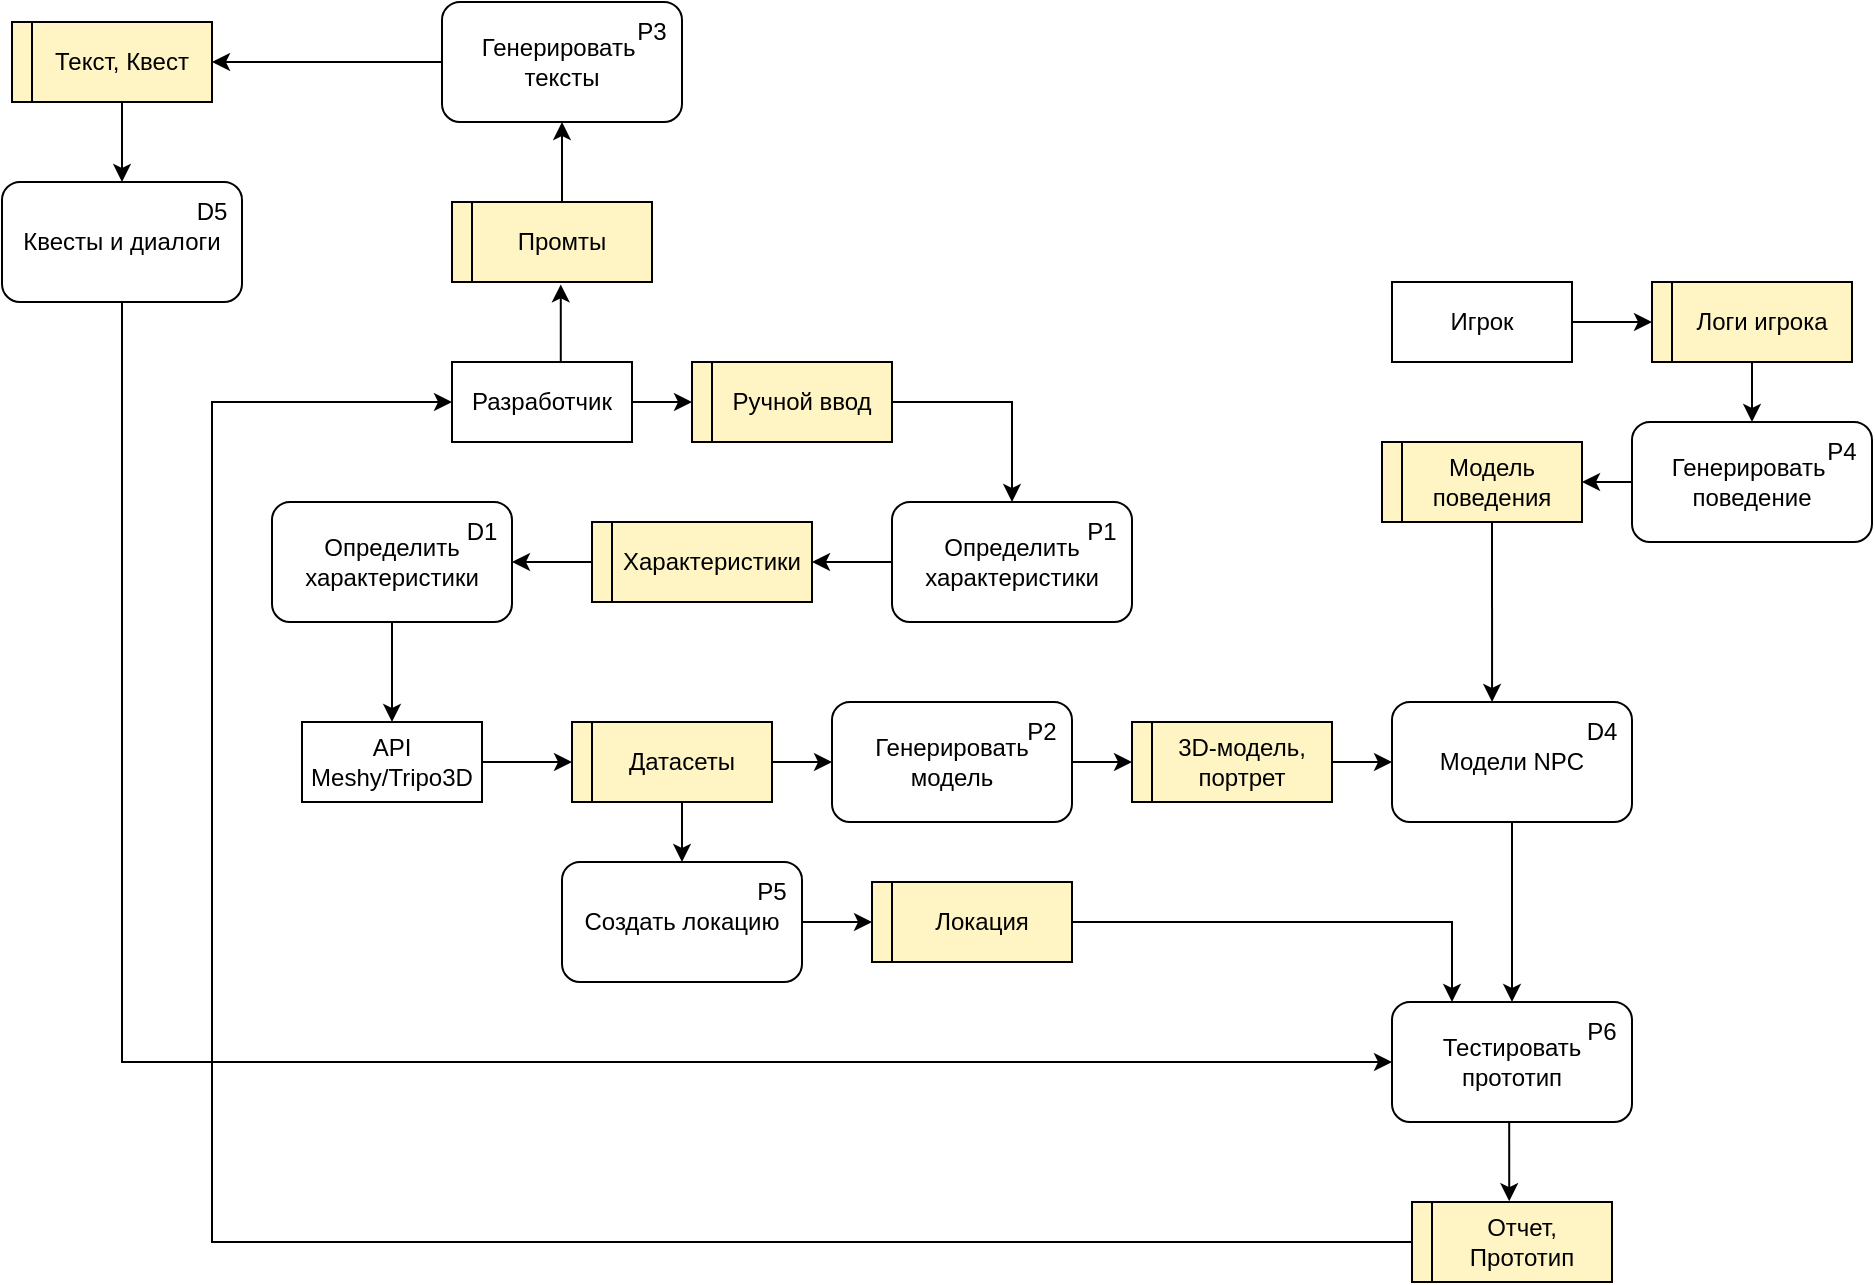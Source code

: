 <mxfile version="28.1.2">
  <diagram name="Страница — 1" id="PkdgsNBf1ezLcl4ztlIQ">
    <mxGraphModel dx="1855" dy="1780" grid="1" gridSize="10" guides="1" tooltips="1" connect="1" arrows="1" fold="1" page="1" pageScale="1" pageWidth="827" pageHeight="1169" math="0" shadow="0">
      <root>
        <mxCell id="0" />
        <mxCell id="1" parent="0" />
        <mxCell id="k6KHF1qkggBfMItFQ1Uw-4" style="edgeStyle=orthogonalEdgeStyle;rounded=0;orthogonalLoop=1;jettySize=auto;html=1;exitX=1;exitY=0.5;exitDx=0;exitDy=0;entryX=0;entryY=0.5;entryDx=0;entryDy=0;" edge="1" parent="1" source="k6KHF1qkggBfMItFQ1Uw-1">
          <mxGeometry relative="1" as="geometry">
            <mxPoint x="230" y="80" as="targetPoint" />
          </mxGeometry>
        </mxCell>
        <mxCell id="k6KHF1qkggBfMItFQ1Uw-1" value="Разработчик" style="rounded=0;whiteSpace=wrap;html=1;" vertex="1" parent="1">
          <mxGeometry x="110" y="60" width="90" height="40" as="geometry" />
        </mxCell>
        <mxCell id="k6KHF1qkggBfMItFQ1Uw-6" value="" style="rounded=0;whiteSpace=wrap;html=1;fillColor=#FFF4C3;" vertex="1" parent="1">
          <mxGeometry x="230" y="60" width="90" height="40" as="geometry" />
        </mxCell>
        <mxCell id="k6KHF1qkggBfMItFQ1Uw-9" style="edgeStyle=orthogonalEdgeStyle;rounded=0;orthogonalLoop=1;jettySize=auto;html=1;exitX=1;exitY=0.5;exitDx=0;exitDy=0;entryX=0.5;entryY=0;entryDx=0;entryDy=0;" edge="1" parent="1" source="k6KHF1qkggBfMItFQ1Uw-7" target="k6KHF1qkggBfMItFQ1Uw-8">
          <mxGeometry relative="1" as="geometry" />
        </mxCell>
        <mxCell id="k6KHF1qkggBfMItFQ1Uw-7" value="Ручной ввод" style="rounded=0;whiteSpace=wrap;html=1;fillColor=#FFF4C3;" vertex="1" parent="1">
          <mxGeometry x="240" y="60" width="90" height="40" as="geometry" />
        </mxCell>
        <mxCell id="k6KHF1qkggBfMItFQ1Uw-13" style="edgeStyle=orthogonalEdgeStyle;rounded=0;orthogonalLoop=1;jettySize=auto;html=1;exitX=0;exitY=0.5;exitDx=0;exitDy=0;entryX=1;entryY=0.5;entryDx=0;entryDy=0;" edge="1" parent="1" source="k6KHF1qkggBfMItFQ1Uw-8" target="k6KHF1qkggBfMItFQ1Uw-12">
          <mxGeometry relative="1" as="geometry" />
        </mxCell>
        <mxCell id="k6KHF1qkggBfMItFQ1Uw-8" value="Определить характеристики" style="rounded=1;whiteSpace=wrap;html=1;" vertex="1" parent="1">
          <mxGeometry x="330" y="130" width="120" height="60" as="geometry" />
        </mxCell>
        <mxCell id="k6KHF1qkggBfMItFQ1Uw-10" value="P1" style="text;html=1;align=center;verticalAlign=middle;whiteSpace=wrap;rounded=0;" vertex="1" parent="1">
          <mxGeometry x="420" y="130" width="30" height="30" as="geometry" />
        </mxCell>
        <mxCell id="k6KHF1qkggBfMItFQ1Uw-16" style="edgeStyle=orthogonalEdgeStyle;rounded=0;orthogonalLoop=1;jettySize=auto;html=1;exitX=0;exitY=0.5;exitDx=0;exitDy=0;entryX=1;entryY=0.5;entryDx=0;entryDy=0;" edge="1" parent="1" source="k6KHF1qkggBfMItFQ1Uw-11" target="k6KHF1qkggBfMItFQ1Uw-14">
          <mxGeometry relative="1" as="geometry" />
        </mxCell>
        <mxCell id="k6KHF1qkggBfMItFQ1Uw-11" value="" style="rounded=0;whiteSpace=wrap;html=1;fillColor=#FFF4C3;" vertex="1" parent="1">
          <mxGeometry x="180" y="140" width="90" height="40" as="geometry" />
        </mxCell>
        <mxCell id="k6KHF1qkggBfMItFQ1Uw-12" value="Характеристики" style="rounded=0;whiteSpace=wrap;html=1;fillColor=#FFF4C3;" vertex="1" parent="1">
          <mxGeometry x="190" y="140" width="100" height="40" as="geometry" />
        </mxCell>
        <mxCell id="k6KHF1qkggBfMItFQ1Uw-22" style="edgeStyle=orthogonalEdgeStyle;rounded=0;orthogonalLoop=1;jettySize=auto;html=1;exitX=0.5;exitY=1;exitDx=0;exitDy=0;entryX=0.5;entryY=0;entryDx=0;entryDy=0;" edge="1" parent="1" source="k6KHF1qkggBfMItFQ1Uw-14" target="k6KHF1qkggBfMItFQ1Uw-18">
          <mxGeometry relative="1" as="geometry" />
        </mxCell>
        <mxCell id="k6KHF1qkggBfMItFQ1Uw-14" value="Определить характеристики" style="rounded=1;whiteSpace=wrap;html=1;" vertex="1" parent="1">
          <mxGeometry x="20" y="130" width="120" height="60" as="geometry" />
        </mxCell>
        <mxCell id="k6KHF1qkggBfMItFQ1Uw-15" value="D1" style="text;html=1;align=center;verticalAlign=middle;whiteSpace=wrap;rounded=0;" vertex="1" parent="1">
          <mxGeometry x="110" y="130" width="30" height="30" as="geometry" />
        </mxCell>
        <mxCell id="k6KHF1qkggBfMItFQ1Uw-21" style="edgeStyle=orthogonalEdgeStyle;rounded=0;orthogonalLoop=1;jettySize=auto;html=1;exitX=1;exitY=0.5;exitDx=0;exitDy=0;entryX=0;entryY=0.5;entryDx=0;entryDy=0;" edge="1" parent="1" source="k6KHF1qkggBfMItFQ1Uw-18" target="k6KHF1qkggBfMItFQ1Uw-19">
          <mxGeometry relative="1" as="geometry" />
        </mxCell>
        <mxCell id="k6KHF1qkggBfMItFQ1Uw-18" value="API Meshy/Tripo3D" style="rounded=0;whiteSpace=wrap;html=1;" vertex="1" parent="1">
          <mxGeometry x="35" y="240" width="90" height="40" as="geometry" />
        </mxCell>
        <mxCell id="k6KHF1qkggBfMItFQ1Uw-19" value="" style="rounded=0;whiteSpace=wrap;html=1;fillColor=#FFF4C3;" vertex="1" parent="1">
          <mxGeometry x="170" y="240" width="90" height="40" as="geometry" />
        </mxCell>
        <mxCell id="k6KHF1qkggBfMItFQ1Uw-26" style="edgeStyle=orthogonalEdgeStyle;rounded=0;orthogonalLoop=1;jettySize=auto;html=1;exitX=1;exitY=0.5;exitDx=0;exitDy=0;entryX=0;entryY=0.5;entryDx=0;entryDy=0;" edge="1" parent="1" source="k6KHF1qkggBfMItFQ1Uw-20" target="k6KHF1qkggBfMItFQ1Uw-24">
          <mxGeometry relative="1" as="geometry" />
        </mxCell>
        <mxCell id="k6KHF1qkggBfMItFQ1Uw-61" style="edgeStyle=orthogonalEdgeStyle;rounded=0;orthogonalLoop=1;jettySize=auto;html=1;exitX=0.5;exitY=1;exitDx=0;exitDy=0;entryX=0.5;entryY=0;entryDx=0;entryDy=0;" edge="1" parent="1" source="k6KHF1qkggBfMItFQ1Uw-20" target="k6KHF1qkggBfMItFQ1Uw-59">
          <mxGeometry relative="1" as="geometry" />
        </mxCell>
        <mxCell id="k6KHF1qkggBfMItFQ1Uw-20" value="Датасеты" style="rounded=0;whiteSpace=wrap;html=1;fillColor=#FFF4C3;" vertex="1" parent="1">
          <mxGeometry x="180" y="240" width="90" height="40" as="geometry" />
        </mxCell>
        <mxCell id="k6KHF1qkggBfMItFQ1Uw-24" value="Генерировать модель" style="rounded=1;whiteSpace=wrap;html=1;" vertex="1" parent="1">
          <mxGeometry x="300" y="230" width="120" height="60" as="geometry" />
        </mxCell>
        <mxCell id="k6KHF1qkggBfMItFQ1Uw-30" style="edgeStyle=orthogonalEdgeStyle;rounded=0;orthogonalLoop=1;jettySize=auto;html=1;exitX=1;exitY=1;exitDx=0;exitDy=0;entryX=0;entryY=0.5;entryDx=0;entryDy=0;" edge="1" parent="1" source="k6KHF1qkggBfMItFQ1Uw-25" target="k6KHF1qkggBfMItFQ1Uw-28">
          <mxGeometry relative="1" as="geometry" />
        </mxCell>
        <mxCell id="k6KHF1qkggBfMItFQ1Uw-25" value="P2" style="text;html=1;align=center;verticalAlign=middle;whiteSpace=wrap;rounded=0;" vertex="1" parent="1">
          <mxGeometry x="390" y="230" width="30" height="30" as="geometry" />
        </mxCell>
        <mxCell id="k6KHF1qkggBfMItFQ1Uw-28" value="" style="rounded=0;whiteSpace=wrap;html=1;fillColor=#FFF4C3;" vertex="1" parent="1">
          <mxGeometry x="450" y="240" width="90" height="40" as="geometry" />
        </mxCell>
        <mxCell id="k6KHF1qkggBfMItFQ1Uw-33" style="edgeStyle=orthogonalEdgeStyle;rounded=0;orthogonalLoop=1;jettySize=auto;html=1;exitX=1;exitY=0.5;exitDx=0;exitDy=0;entryX=0;entryY=0.5;entryDx=0;entryDy=0;" edge="1" parent="1" source="k6KHF1qkggBfMItFQ1Uw-29" target="k6KHF1qkggBfMItFQ1Uw-31">
          <mxGeometry relative="1" as="geometry" />
        </mxCell>
        <mxCell id="k6KHF1qkggBfMItFQ1Uw-29" value="3D-модель,&lt;div&gt;портрет&lt;/div&gt;" style="rounded=0;whiteSpace=wrap;html=1;fillColor=#FFF4C3;" vertex="1" parent="1">
          <mxGeometry x="460" y="240" width="90" height="40" as="geometry" />
        </mxCell>
        <mxCell id="k6KHF1qkggBfMItFQ1Uw-70" style="edgeStyle=orthogonalEdgeStyle;rounded=0;orthogonalLoop=1;jettySize=auto;html=1;entryX=0.5;entryY=0;entryDx=0;entryDy=0;" edge="1" parent="1" source="k6KHF1qkggBfMItFQ1Uw-31" target="k6KHF1qkggBfMItFQ1Uw-65">
          <mxGeometry relative="1" as="geometry" />
        </mxCell>
        <mxCell id="k6KHF1qkggBfMItFQ1Uw-31" value="Модели NPC" style="rounded=1;whiteSpace=wrap;html=1;" vertex="1" parent="1">
          <mxGeometry x="580" y="230" width="120" height="60" as="geometry" />
        </mxCell>
        <mxCell id="k6KHF1qkggBfMItFQ1Uw-32" value="D4" style="text;html=1;align=center;verticalAlign=middle;whiteSpace=wrap;rounded=0;" vertex="1" parent="1">
          <mxGeometry x="670" y="230" width="30" height="30" as="geometry" />
        </mxCell>
        <mxCell id="k6KHF1qkggBfMItFQ1Uw-34" value="" style="rounded=0;whiteSpace=wrap;html=1;fillColor=#FFF4C3;" vertex="1" parent="1">
          <mxGeometry x="110" y="-20" width="90" height="40" as="geometry" />
        </mxCell>
        <mxCell id="k6KHF1qkggBfMItFQ1Uw-40" style="edgeStyle=orthogonalEdgeStyle;rounded=0;orthogonalLoop=1;jettySize=auto;html=1;exitX=0.5;exitY=0;exitDx=0;exitDy=0;entryX=0.5;entryY=1;entryDx=0;entryDy=0;" edge="1" parent="1" source="k6KHF1qkggBfMItFQ1Uw-35" target="k6KHF1qkggBfMItFQ1Uw-38">
          <mxGeometry relative="1" as="geometry" />
        </mxCell>
        <mxCell id="k6KHF1qkggBfMItFQ1Uw-35" value="Промты" style="rounded=0;whiteSpace=wrap;html=1;fillColor=#FFF4C3;" vertex="1" parent="1">
          <mxGeometry x="120" y="-20" width="90" height="40" as="geometry" />
        </mxCell>
        <mxCell id="k6KHF1qkggBfMItFQ1Uw-37" style="edgeStyle=orthogonalEdgeStyle;rounded=0;orthogonalLoop=1;jettySize=auto;html=1;exitX=0.556;exitY=0;exitDx=0;exitDy=0;entryX=0.382;entryY=1.03;entryDx=0;entryDy=0;entryPerimeter=0;exitPerimeter=0;" edge="1" parent="1" source="k6KHF1qkggBfMItFQ1Uw-1">
          <mxGeometry relative="1" as="geometry">
            <mxPoint x="165" y="60" as="sourcePoint" />
            <mxPoint x="164.38" y="21.2" as="targetPoint" />
          </mxGeometry>
        </mxCell>
        <mxCell id="k6KHF1qkggBfMItFQ1Uw-67" style="edgeStyle=orthogonalEdgeStyle;rounded=0;orthogonalLoop=1;jettySize=auto;html=1;exitX=0;exitY=0.5;exitDx=0;exitDy=0;entryX=1;entryY=0.5;entryDx=0;entryDy=0;" edge="1" parent="1" source="k6KHF1qkggBfMItFQ1Uw-38" target="k6KHF1qkggBfMItFQ1Uw-42">
          <mxGeometry relative="1" as="geometry" />
        </mxCell>
        <mxCell id="k6KHF1qkggBfMItFQ1Uw-38" value="Генерировать&amp;nbsp;&lt;div&gt;тексты&lt;/div&gt;" style="rounded=1;whiteSpace=wrap;html=1;" vertex="1" parent="1">
          <mxGeometry x="105" y="-120" width="120" height="60" as="geometry" />
        </mxCell>
        <mxCell id="k6KHF1qkggBfMItFQ1Uw-39" value="P3" style="text;html=1;align=center;verticalAlign=middle;whiteSpace=wrap;rounded=0;" vertex="1" parent="1">
          <mxGeometry x="195" y="-120" width="30" height="30" as="geometry" />
        </mxCell>
        <mxCell id="k6KHF1qkggBfMItFQ1Uw-41" value="" style="rounded=0;whiteSpace=wrap;html=1;fillColor=#FFF4C3;" vertex="1" parent="1">
          <mxGeometry x="-110" y="-110" width="90" height="40" as="geometry" />
        </mxCell>
        <mxCell id="k6KHF1qkggBfMItFQ1Uw-68" style="edgeStyle=orthogonalEdgeStyle;rounded=0;orthogonalLoop=1;jettySize=auto;html=1;exitX=0.5;exitY=1;exitDx=0;exitDy=0;entryX=0.5;entryY=0;entryDx=0;entryDy=0;" edge="1" parent="1" source="k6KHF1qkggBfMItFQ1Uw-42" target="k6KHF1qkggBfMItFQ1Uw-44">
          <mxGeometry relative="1" as="geometry" />
        </mxCell>
        <mxCell id="k6KHF1qkggBfMItFQ1Uw-42" value="Текст, Квест" style="rounded=0;whiteSpace=wrap;html=1;fillColor=#FFF4C3;" vertex="1" parent="1">
          <mxGeometry x="-100" y="-110" width="90" height="40" as="geometry" />
        </mxCell>
        <mxCell id="k6KHF1qkggBfMItFQ1Uw-69" style="edgeStyle=orthogonalEdgeStyle;rounded=0;orthogonalLoop=1;jettySize=auto;html=1;exitX=0.5;exitY=1;exitDx=0;exitDy=0;entryX=0;entryY=0.5;entryDx=0;entryDy=0;" edge="1" parent="1" source="k6KHF1qkggBfMItFQ1Uw-44" target="k6KHF1qkggBfMItFQ1Uw-65">
          <mxGeometry relative="1" as="geometry" />
        </mxCell>
        <mxCell id="k6KHF1qkggBfMItFQ1Uw-44" value="Квесты и диалоги" style="rounded=1;whiteSpace=wrap;html=1;" vertex="1" parent="1">
          <mxGeometry x="-115" y="-30" width="120" height="60" as="geometry" />
        </mxCell>
        <mxCell id="k6KHF1qkggBfMItFQ1Uw-45" value="D5" style="text;html=1;align=center;verticalAlign=middle;whiteSpace=wrap;rounded=0;" vertex="1" parent="1">
          <mxGeometry x="-25" y="-30" width="30" height="30" as="geometry" />
        </mxCell>
        <mxCell id="k6KHF1qkggBfMItFQ1Uw-50" style="edgeStyle=orthogonalEdgeStyle;rounded=0;orthogonalLoop=1;jettySize=auto;html=1;exitX=1;exitY=0.5;exitDx=0;exitDy=0;entryX=0;entryY=0.5;entryDx=0;entryDy=0;" edge="1" parent="1" source="k6KHF1qkggBfMItFQ1Uw-47" target="k6KHF1qkggBfMItFQ1Uw-48">
          <mxGeometry relative="1" as="geometry" />
        </mxCell>
        <mxCell id="k6KHF1qkggBfMItFQ1Uw-47" value="Игрок" style="rounded=0;whiteSpace=wrap;html=1;" vertex="1" parent="1">
          <mxGeometry x="580" y="20" width="90" height="40" as="geometry" />
        </mxCell>
        <mxCell id="k6KHF1qkggBfMItFQ1Uw-48" value="" style="rounded=0;whiteSpace=wrap;html=1;fillColor=#FFF4C3;" vertex="1" parent="1">
          <mxGeometry x="710" y="20" width="90" height="40" as="geometry" />
        </mxCell>
        <mxCell id="k6KHF1qkggBfMItFQ1Uw-53" style="edgeStyle=orthogonalEdgeStyle;rounded=0;orthogonalLoop=1;jettySize=auto;html=1;exitX=0.5;exitY=1;exitDx=0;exitDy=0;entryX=0.5;entryY=0;entryDx=0;entryDy=0;" edge="1" parent="1" source="k6KHF1qkggBfMItFQ1Uw-49" target="k6KHF1qkggBfMItFQ1Uw-51">
          <mxGeometry relative="1" as="geometry" />
        </mxCell>
        <mxCell id="k6KHF1qkggBfMItFQ1Uw-49" value="Логи игрока" style="rounded=0;whiteSpace=wrap;html=1;fillColor=#FFF4C3;" vertex="1" parent="1">
          <mxGeometry x="720" y="20" width="90" height="40" as="geometry" />
        </mxCell>
        <mxCell id="k6KHF1qkggBfMItFQ1Uw-56" style="edgeStyle=orthogonalEdgeStyle;rounded=0;orthogonalLoop=1;jettySize=auto;html=1;exitX=0;exitY=0.5;exitDx=0;exitDy=0;entryX=1;entryY=0.5;entryDx=0;entryDy=0;" edge="1" parent="1" source="k6KHF1qkggBfMItFQ1Uw-51" target="k6KHF1qkggBfMItFQ1Uw-55">
          <mxGeometry relative="1" as="geometry" />
        </mxCell>
        <mxCell id="k6KHF1qkggBfMItFQ1Uw-51" value="Генерировать&amp;nbsp;&lt;div&gt;поведение&lt;/div&gt;" style="rounded=1;whiteSpace=wrap;html=1;" vertex="1" parent="1">
          <mxGeometry x="700" y="90" width="120" height="60" as="geometry" />
        </mxCell>
        <mxCell id="k6KHF1qkggBfMItFQ1Uw-52" value="P4" style="text;html=1;align=center;verticalAlign=middle;whiteSpace=wrap;rounded=0;" vertex="1" parent="1">
          <mxGeometry x="790" y="90" width="30" height="30" as="geometry" />
        </mxCell>
        <mxCell id="k6KHF1qkggBfMItFQ1Uw-54" value="" style="rounded=0;whiteSpace=wrap;html=1;fillColor=#FFF4C3;" vertex="1" parent="1">
          <mxGeometry x="575" y="100" width="90" height="40" as="geometry" />
        </mxCell>
        <mxCell id="k6KHF1qkggBfMItFQ1Uw-55" value="Модель поведения" style="rounded=0;whiteSpace=wrap;html=1;fillColor=#FFF4C3;" vertex="1" parent="1">
          <mxGeometry x="585" y="100" width="90" height="40" as="geometry" />
        </mxCell>
        <mxCell id="k6KHF1qkggBfMItFQ1Uw-58" style="edgeStyle=orthogonalEdgeStyle;rounded=0;orthogonalLoop=1;jettySize=auto;html=1;exitX=0.5;exitY=1;exitDx=0;exitDy=0;entryX=0.417;entryY=0;entryDx=0;entryDy=0;entryPerimeter=0;" edge="1" parent="1" source="k6KHF1qkggBfMItFQ1Uw-55" target="k6KHF1qkggBfMItFQ1Uw-31">
          <mxGeometry relative="1" as="geometry" />
        </mxCell>
        <mxCell id="k6KHF1qkggBfMItFQ1Uw-64" style="edgeStyle=orthogonalEdgeStyle;rounded=0;orthogonalLoop=1;jettySize=auto;html=1;exitX=1;exitY=0.5;exitDx=0;exitDy=0;entryX=0;entryY=0.5;entryDx=0;entryDy=0;" edge="1" parent="1" source="k6KHF1qkggBfMItFQ1Uw-59" target="k6KHF1qkggBfMItFQ1Uw-62">
          <mxGeometry relative="1" as="geometry" />
        </mxCell>
        <mxCell id="k6KHF1qkggBfMItFQ1Uw-59" value="Создать локацию" style="rounded=1;whiteSpace=wrap;html=1;" vertex="1" parent="1">
          <mxGeometry x="165" y="310" width="120" height="60" as="geometry" />
        </mxCell>
        <mxCell id="k6KHF1qkggBfMItFQ1Uw-60" value="P5" style="text;html=1;align=center;verticalAlign=middle;whiteSpace=wrap;rounded=0;" vertex="1" parent="1">
          <mxGeometry x="255" y="310" width="30" height="30" as="geometry" />
        </mxCell>
        <mxCell id="k6KHF1qkggBfMItFQ1Uw-62" value="" style="rounded=0;whiteSpace=wrap;html=1;fillColor=#FFF4C3;" vertex="1" parent="1">
          <mxGeometry x="320" y="320" width="90" height="40" as="geometry" />
        </mxCell>
        <mxCell id="k6KHF1qkggBfMItFQ1Uw-71" style="edgeStyle=orthogonalEdgeStyle;rounded=0;orthogonalLoop=1;jettySize=auto;html=1;exitX=1;exitY=0.5;exitDx=0;exitDy=0;entryX=0.25;entryY=0;entryDx=0;entryDy=0;" edge="1" parent="1" source="k6KHF1qkggBfMItFQ1Uw-63" target="k6KHF1qkggBfMItFQ1Uw-65">
          <mxGeometry relative="1" as="geometry" />
        </mxCell>
        <mxCell id="k6KHF1qkggBfMItFQ1Uw-63" value="Локация" style="rounded=0;whiteSpace=wrap;html=1;fillColor=#FFF4C3;" vertex="1" parent="1">
          <mxGeometry x="330" y="320" width="90" height="40" as="geometry" />
        </mxCell>
        <mxCell id="k6KHF1qkggBfMItFQ1Uw-65" value="Тестировать прототип" style="rounded=1;whiteSpace=wrap;html=1;" vertex="1" parent="1">
          <mxGeometry x="580" y="380" width="120" height="60" as="geometry" />
        </mxCell>
        <mxCell id="k6KHF1qkggBfMItFQ1Uw-66" value="P6" style="text;html=1;align=center;verticalAlign=middle;whiteSpace=wrap;rounded=0;" vertex="1" parent="1">
          <mxGeometry x="670" y="380" width="30" height="30" as="geometry" />
        </mxCell>
        <mxCell id="k6KHF1qkggBfMItFQ1Uw-79" style="edgeStyle=orthogonalEdgeStyle;rounded=0;orthogonalLoop=1;jettySize=auto;html=1;exitX=0;exitY=0.5;exitDx=0;exitDy=0;entryX=0;entryY=0.5;entryDx=0;entryDy=0;" edge="1" parent="1" source="k6KHF1qkggBfMItFQ1Uw-72" target="k6KHF1qkggBfMItFQ1Uw-1">
          <mxGeometry relative="1" as="geometry">
            <Array as="points">
              <mxPoint x="-10" y="500" />
              <mxPoint x="-10" y="80" />
            </Array>
          </mxGeometry>
        </mxCell>
        <mxCell id="k6KHF1qkggBfMItFQ1Uw-72" value="" style="rounded=0;whiteSpace=wrap;html=1;fillColor=#FFF4C3;" vertex="1" parent="1">
          <mxGeometry x="590" y="480" width="90" height="40" as="geometry" />
        </mxCell>
        <mxCell id="k6KHF1qkggBfMItFQ1Uw-73" value="Отчет, Прототип" style="rounded=0;whiteSpace=wrap;html=1;fillColor=#FFF4C3;" vertex="1" parent="1">
          <mxGeometry x="600" y="480" width="90" height="40" as="geometry" />
        </mxCell>
        <mxCell id="k6KHF1qkggBfMItFQ1Uw-78" style="edgeStyle=orthogonalEdgeStyle;rounded=0;orthogonalLoop=1;jettySize=auto;html=1;exitX=0.5;exitY=1;exitDx=0;exitDy=0;entryX=0.429;entryY=-0.01;entryDx=0;entryDy=0;entryPerimeter=0;" edge="1" parent="1" source="k6KHF1qkggBfMItFQ1Uw-65" target="k6KHF1qkggBfMItFQ1Uw-73">
          <mxGeometry relative="1" as="geometry" />
        </mxCell>
      </root>
    </mxGraphModel>
  </diagram>
</mxfile>
